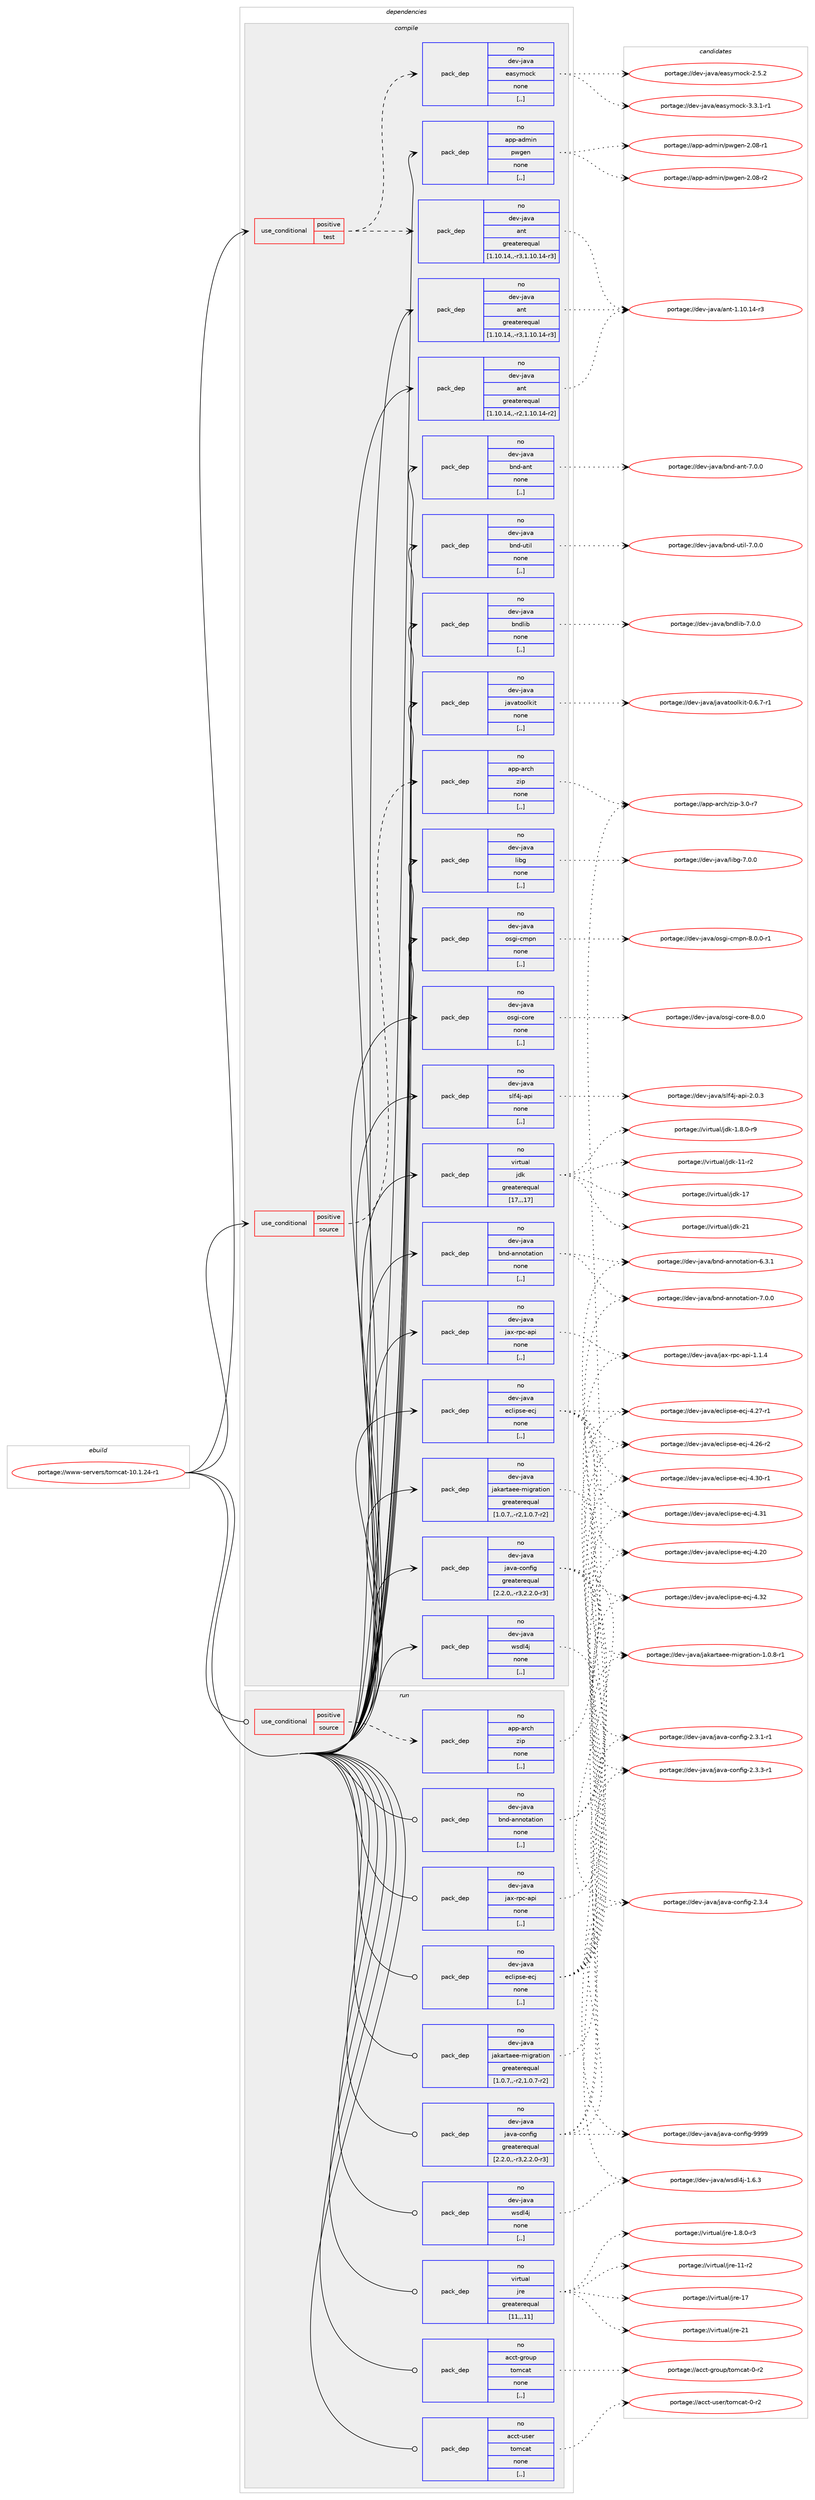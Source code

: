 digraph prolog {

# *************
# Graph options
# *************

newrank=true;
concentrate=true;
compound=true;
graph [rankdir=LR,fontname=Helvetica,fontsize=10,ranksep=1.5];#, ranksep=2.5, nodesep=0.2];
edge  [arrowhead=vee];
node  [fontname=Helvetica,fontsize=10];

# **********
# The ebuild
# **********

subgraph cluster_leftcol {
color=gray;
rank=same;
label=<<i>ebuild</i>>;
id [label="portage://www-servers/tomcat-10.1.24-r1", color=red, width=4, href="../www-servers/tomcat-10.1.24-r1.svg"];
}

# ****************
# The dependencies
# ****************

subgraph cluster_midcol {
color=gray;
label=<<i>dependencies</i>>;
subgraph cluster_compile {
fillcolor="#eeeeee";
style=filled;
label=<<i>compile</i>>;
subgraph cond118331 {
dependency444419 [label=<<TABLE BORDER="0" CELLBORDER="1" CELLSPACING="0" CELLPADDING="4"><TR><TD ROWSPAN="3" CELLPADDING="10">use_conditional</TD></TR><TR><TD>positive</TD></TR><TR><TD>source</TD></TR></TABLE>>, shape=none, color=red];
subgraph pack322791 {
dependency444420 [label=<<TABLE BORDER="0" CELLBORDER="1" CELLSPACING="0" CELLPADDING="4" WIDTH="220"><TR><TD ROWSPAN="6" CELLPADDING="30">pack_dep</TD></TR><TR><TD WIDTH="110">no</TD></TR><TR><TD>app-arch</TD></TR><TR><TD>zip</TD></TR><TR><TD>none</TD></TR><TR><TD>[,,]</TD></TR></TABLE>>, shape=none, color=blue];
}
dependency444419:e -> dependency444420:w [weight=20,style="dashed",arrowhead="vee"];
}
id:e -> dependency444419:w [weight=20,style="solid",arrowhead="vee"];
subgraph cond118332 {
dependency444421 [label=<<TABLE BORDER="0" CELLBORDER="1" CELLSPACING="0" CELLPADDING="4"><TR><TD ROWSPAN="3" CELLPADDING="10">use_conditional</TD></TR><TR><TD>positive</TD></TR><TR><TD>test</TD></TR></TABLE>>, shape=none, color=red];
subgraph pack322792 {
dependency444422 [label=<<TABLE BORDER="0" CELLBORDER="1" CELLSPACING="0" CELLPADDING="4" WIDTH="220"><TR><TD ROWSPAN="6" CELLPADDING="30">pack_dep</TD></TR><TR><TD WIDTH="110">no</TD></TR><TR><TD>dev-java</TD></TR><TR><TD>ant</TD></TR><TR><TD>greaterequal</TD></TR><TR><TD>[1.10.14,,-r3,1.10.14-r3]</TD></TR></TABLE>>, shape=none, color=blue];
}
dependency444421:e -> dependency444422:w [weight=20,style="dashed",arrowhead="vee"];
subgraph pack322793 {
dependency444423 [label=<<TABLE BORDER="0" CELLBORDER="1" CELLSPACING="0" CELLPADDING="4" WIDTH="220"><TR><TD ROWSPAN="6" CELLPADDING="30">pack_dep</TD></TR><TR><TD WIDTH="110">no</TD></TR><TR><TD>dev-java</TD></TR><TR><TD>easymock</TD></TR><TR><TD>none</TD></TR><TR><TD>[,,]</TD></TR></TABLE>>, shape=none, color=blue];
}
dependency444421:e -> dependency444423:w [weight=20,style="dashed",arrowhead="vee"];
}
id:e -> dependency444421:w [weight=20,style="solid",arrowhead="vee"];
subgraph pack322794 {
dependency444424 [label=<<TABLE BORDER="0" CELLBORDER="1" CELLSPACING="0" CELLPADDING="4" WIDTH="220"><TR><TD ROWSPAN="6" CELLPADDING="30">pack_dep</TD></TR><TR><TD WIDTH="110">no</TD></TR><TR><TD>app-admin</TD></TR><TR><TD>pwgen</TD></TR><TR><TD>none</TD></TR><TR><TD>[,,]</TD></TR></TABLE>>, shape=none, color=blue];
}
id:e -> dependency444424:w [weight=20,style="solid",arrowhead="vee"];
subgraph pack322795 {
dependency444425 [label=<<TABLE BORDER="0" CELLBORDER="1" CELLSPACING="0" CELLPADDING="4" WIDTH="220"><TR><TD ROWSPAN="6" CELLPADDING="30">pack_dep</TD></TR><TR><TD WIDTH="110">no</TD></TR><TR><TD>dev-java</TD></TR><TR><TD>ant</TD></TR><TR><TD>greaterequal</TD></TR><TR><TD>[1.10.14,,-r2,1.10.14-r2]</TD></TR></TABLE>>, shape=none, color=blue];
}
id:e -> dependency444425:w [weight=20,style="solid",arrowhead="vee"];
subgraph pack322796 {
dependency444426 [label=<<TABLE BORDER="0" CELLBORDER="1" CELLSPACING="0" CELLPADDING="4" WIDTH="220"><TR><TD ROWSPAN="6" CELLPADDING="30">pack_dep</TD></TR><TR><TD WIDTH="110">no</TD></TR><TR><TD>dev-java</TD></TR><TR><TD>ant</TD></TR><TR><TD>greaterequal</TD></TR><TR><TD>[1.10.14,,-r3,1.10.14-r3]</TD></TR></TABLE>>, shape=none, color=blue];
}
id:e -> dependency444426:w [weight=20,style="solid",arrowhead="vee"];
subgraph pack322797 {
dependency444427 [label=<<TABLE BORDER="0" CELLBORDER="1" CELLSPACING="0" CELLPADDING="4" WIDTH="220"><TR><TD ROWSPAN="6" CELLPADDING="30">pack_dep</TD></TR><TR><TD WIDTH="110">no</TD></TR><TR><TD>dev-java</TD></TR><TR><TD>bnd-annotation</TD></TR><TR><TD>none</TD></TR><TR><TD>[,,]</TD></TR></TABLE>>, shape=none, color=blue];
}
id:e -> dependency444427:w [weight=20,style="solid",arrowhead="vee"];
subgraph pack322798 {
dependency444428 [label=<<TABLE BORDER="0" CELLBORDER="1" CELLSPACING="0" CELLPADDING="4" WIDTH="220"><TR><TD ROWSPAN="6" CELLPADDING="30">pack_dep</TD></TR><TR><TD WIDTH="110">no</TD></TR><TR><TD>dev-java</TD></TR><TR><TD>bnd-ant</TD></TR><TR><TD>none</TD></TR><TR><TD>[,,]</TD></TR></TABLE>>, shape=none, color=blue];
}
id:e -> dependency444428:w [weight=20,style="solid",arrowhead="vee"];
subgraph pack322799 {
dependency444429 [label=<<TABLE BORDER="0" CELLBORDER="1" CELLSPACING="0" CELLPADDING="4" WIDTH="220"><TR><TD ROWSPAN="6" CELLPADDING="30">pack_dep</TD></TR><TR><TD WIDTH="110">no</TD></TR><TR><TD>dev-java</TD></TR><TR><TD>bnd-util</TD></TR><TR><TD>none</TD></TR><TR><TD>[,,]</TD></TR></TABLE>>, shape=none, color=blue];
}
id:e -> dependency444429:w [weight=20,style="solid",arrowhead="vee"];
subgraph pack322800 {
dependency444430 [label=<<TABLE BORDER="0" CELLBORDER="1" CELLSPACING="0" CELLPADDING="4" WIDTH="220"><TR><TD ROWSPAN="6" CELLPADDING="30">pack_dep</TD></TR><TR><TD WIDTH="110">no</TD></TR><TR><TD>dev-java</TD></TR><TR><TD>bndlib</TD></TR><TR><TD>none</TD></TR><TR><TD>[,,]</TD></TR></TABLE>>, shape=none, color=blue];
}
id:e -> dependency444430:w [weight=20,style="solid",arrowhead="vee"];
subgraph pack322801 {
dependency444431 [label=<<TABLE BORDER="0" CELLBORDER="1" CELLSPACING="0" CELLPADDING="4" WIDTH="220"><TR><TD ROWSPAN="6" CELLPADDING="30">pack_dep</TD></TR><TR><TD WIDTH="110">no</TD></TR><TR><TD>dev-java</TD></TR><TR><TD>eclipse-ecj</TD></TR><TR><TD>none</TD></TR><TR><TD>[,,]</TD></TR></TABLE>>, shape=none, color=blue];
}
id:e -> dependency444431:w [weight=20,style="solid",arrowhead="vee"];
subgraph pack322802 {
dependency444432 [label=<<TABLE BORDER="0" CELLBORDER="1" CELLSPACING="0" CELLPADDING="4" WIDTH="220"><TR><TD ROWSPAN="6" CELLPADDING="30">pack_dep</TD></TR><TR><TD WIDTH="110">no</TD></TR><TR><TD>dev-java</TD></TR><TR><TD>jakartaee-migration</TD></TR><TR><TD>greaterequal</TD></TR><TR><TD>[1.0.7,,-r2,1.0.7-r2]</TD></TR></TABLE>>, shape=none, color=blue];
}
id:e -> dependency444432:w [weight=20,style="solid",arrowhead="vee"];
subgraph pack322803 {
dependency444433 [label=<<TABLE BORDER="0" CELLBORDER="1" CELLSPACING="0" CELLPADDING="4" WIDTH="220"><TR><TD ROWSPAN="6" CELLPADDING="30">pack_dep</TD></TR><TR><TD WIDTH="110">no</TD></TR><TR><TD>dev-java</TD></TR><TR><TD>java-config</TD></TR><TR><TD>greaterequal</TD></TR><TR><TD>[2.2.0,,-r3,2.2.0-r3]</TD></TR></TABLE>>, shape=none, color=blue];
}
id:e -> dependency444433:w [weight=20,style="solid",arrowhead="vee"];
subgraph pack322804 {
dependency444434 [label=<<TABLE BORDER="0" CELLBORDER="1" CELLSPACING="0" CELLPADDING="4" WIDTH="220"><TR><TD ROWSPAN="6" CELLPADDING="30">pack_dep</TD></TR><TR><TD WIDTH="110">no</TD></TR><TR><TD>dev-java</TD></TR><TR><TD>javatoolkit</TD></TR><TR><TD>none</TD></TR><TR><TD>[,,]</TD></TR></TABLE>>, shape=none, color=blue];
}
id:e -> dependency444434:w [weight=20,style="solid",arrowhead="vee"];
subgraph pack322805 {
dependency444435 [label=<<TABLE BORDER="0" CELLBORDER="1" CELLSPACING="0" CELLPADDING="4" WIDTH="220"><TR><TD ROWSPAN="6" CELLPADDING="30">pack_dep</TD></TR><TR><TD WIDTH="110">no</TD></TR><TR><TD>dev-java</TD></TR><TR><TD>jax-rpc-api</TD></TR><TR><TD>none</TD></TR><TR><TD>[,,]</TD></TR></TABLE>>, shape=none, color=blue];
}
id:e -> dependency444435:w [weight=20,style="solid",arrowhead="vee"];
subgraph pack322806 {
dependency444436 [label=<<TABLE BORDER="0" CELLBORDER="1" CELLSPACING="0" CELLPADDING="4" WIDTH="220"><TR><TD ROWSPAN="6" CELLPADDING="30">pack_dep</TD></TR><TR><TD WIDTH="110">no</TD></TR><TR><TD>dev-java</TD></TR><TR><TD>libg</TD></TR><TR><TD>none</TD></TR><TR><TD>[,,]</TD></TR></TABLE>>, shape=none, color=blue];
}
id:e -> dependency444436:w [weight=20,style="solid",arrowhead="vee"];
subgraph pack322807 {
dependency444437 [label=<<TABLE BORDER="0" CELLBORDER="1" CELLSPACING="0" CELLPADDING="4" WIDTH="220"><TR><TD ROWSPAN="6" CELLPADDING="30">pack_dep</TD></TR><TR><TD WIDTH="110">no</TD></TR><TR><TD>dev-java</TD></TR><TR><TD>osgi-cmpn</TD></TR><TR><TD>none</TD></TR><TR><TD>[,,]</TD></TR></TABLE>>, shape=none, color=blue];
}
id:e -> dependency444437:w [weight=20,style="solid",arrowhead="vee"];
subgraph pack322808 {
dependency444438 [label=<<TABLE BORDER="0" CELLBORDER="1" CELLSPACING="0" CELLPADDING="4" WIDTH="220"><TR><TD ROWSPAN="6" CELLPADDING="30">pack_dep</TD></TR><TR><TD WIDTH="110">no</TD></TR><TR><TD>dev-java</TD></TR><TR><TD>osgi-core</TD></TR><TR><TD>none</TD></TR><TR><TD>[,,]</TD></TR></TABLE>>, shape=none, color=blue];
}
id:e -> dependency444438:w [weight=20,style="solid",arrowhead="vee"];
subgraph pack322809 {
dependency444439 [label=<<TABLE BORDER="0" CELLBORDER="1" CELLSPACING="0" CELLPADDING="4" WIDTH="220"><TR><TD ROWSPAN="6" CELLPADDING="30">pack_dep</TD></TR><TR><TD WIDTH="110">no</TD></TR><TR><TD>dev-java</TD></TR><TR><TD>slf4j-api</TD></TR><TR><TD>none</TD></TR><TR><TD>[,,]</TD></TR></TABLE>>, shape=none, color=blue];
}
id:e -> dependency444439:w [weight=20,style="solid",arrowhead="vee"];
subgraph pack322810 {
dependency444440 [label=<<TABLE BORDER="0" CELLBORDER="1" CELLSPACING="0" CELLPADDING="4" WIDTH="220"><TR><TD ROWSPAN="6" CELLPADDING="30">pack_dep</TD></TR><TR><TD WIDTH="110">no</TD></TR><TR><TD>dev-java</TD></TR><TR><TD>wsdl4j</TD></TR><TR><TD>none</TD></TR><TR><TD>[,,]</TD></TR></TABLE>>, shape=none, color=blue];
}
id:e -> dependency444440:w [weight=20,style="solid",arrowhead="vee"];
subgraph pack322811 {
dependency444441 [label=<<TABLE BORDER="0" CELLBORDER="1" CELLSPACING="0" CELLPADDING="4" WIDTH="220"><TR><TD ROWSPAN="6" CELLPADDING="30">pack_dep</TD></TR><TR><TD WIDTH="110">no</TD></TR><TR><TD>virtual</TD></TR><TR><TD>jdk</TD></TR><TR><TD>greaterequal</TD></TR><TR><TD>[17,,,17]</TD></TR></TABLE>>, shape=none, color=blue];
}
id:e -> dependency444441:w [weight=20,style="solid",arrowhead="vee"];
}
subgraph cluster_compileandrun {
fillcolor="#eeeeee";
style=filled;
label=<<i>compile and run</i>>;
}
subgraph cluster_run {
fillcolor="#eeeeee";
style=filled;
label=<<i>run</i>>;
subgraph cond118333 {
dependency444442 [label=<<TABLE BORDER="0" CELLBORDER="1" CELLSPACING="0" CELLPADDING="4"><TR><TD ROWSPAN="3" CELLPADDING="10">use_conditional</TD></TR><TR><TD>positive</TD></TR><TR><TD>source</TD></TR></TABLE>>, shape=none, color=red];
subgraph pack322812 {
dependency444443 [label=<<TABLE BORDER="0" CELLBORDER="1" CELLSPACING="0" CELLPADDING="4" WIDTH="220"><TR><TD ROWSPAN="6" CELLPADDING="30">pack_dep</TD></TR><TR><TD WIDTH="110">no</TD></TR><TR><TD>app-arch</TD></TR><TR><TD>zip</TD></TR><TR><TD>none</TD></TR><TR><TD>[,,]</TD></TR></TABLE>>, shape=none, color=blue];
}
dependency444442:e -> dependency444443:w [weight=20,style="dashed",arrowhead="vee"];
}
id:e -> dependency444442:w [weight=20,style="solid",arrowhead="odot"];
subgraph pack322813 {
dependency444444 [label=<<TABLE BORDER="0" CELLBORDER="1" CELLSPACING="0" CELLPADDING="4" WIDTH="220"><TR><TD ROWSPAN="6" CELLPADDING="30">pack_dep</TD></TR><TR><TD WIDTH="110">no</TD></TR><TR><TD>acct-group</TD></TR><TR><TD>tomcat</TD></TR><TR><TD>none</TD></TR><TR><TD>[,,]</TD></TR></TABLE>>, shape=none, color=blue];
}
id:e -> dependency444444:w [weight=20,style="solid",arrowhead="odot"];
subgraph pack322814 {
dependency444445 [label=<<TABLE BORDER="0" CELLBORDER="1" CELLSPACING="0" CELLPADDING="4" WIDTH="220"><TR><TD ROWSPAN="6" CELLPADDING="30">pack_dep</TD></TR><TR><TD WIDTH="110">no</TD></TR><TR><TD>acct-user</TD></TR><TR><TD>tomcat</TD></TR><TR><TD>none</TD></TR><TR><TD>[,,]</TD></TR></TABLE>>, shape=none, color=blue];
}
id:e -> dependency444445:w [weight=20,style="solid",arrowhead="odot"];
subgraph pack322815 {
dependency444446 [label=<<TABLE BORDER="0" CELLBORDER="1" CELLSPACING="0" CELLPADDING="4" WIDTH="220"><TR><TD ROWSPAN="6" CELLPADDING="30">pack_dep</TD></TR><TR><TD WIDTH="110">no</TD></TR><TR><TD>dev-java</TD></TR><TR><TD>bnd-annotation</TD></TR><TR><TD>none</TD></TR><TR><TD>[,,]</TD></TR></TABLE>>, shape=none, color=blue];
}
id:e -> dependency444446:w [weight=20,style="solid",arrowhead="odot"];
subgraph pack322816 {
dependency444447 [label=<<TABLE BORDER="0" CELLBORDER="1" CELLSPACING="0" CELLPADDING="4" WIDTH="220"><TR><TD ROWSPAN="6" CELLPADDING="30">pack_dep</TD></TR><TR><TD WIDTH="110">no</TD></TR><TR><TD>dev-java</TD></TR><TR><TD>eclipse-ecj</TD></TR><TR><TD>none</TD></TR><TR><TD>[,,]</TD></TR></TABLE>>, shape=none, color=blue];
}
id:e -> dependency444447:w [weight=20,style="solid",arrowhead="odot"];
subgraph pack322817 {
dependency444448 [label=<<TABLE BORDER="0" CELLBORDER="1" CELLSPACING="0" CELLPADDING="4" WIDTH="220"><TR><TD ROWSPAN="6" CELLPADDING="30">pack_dep</TD></TR><TR><TD WIDTH="110">no</TD></TR><TR><TD>dev-java</TD></TR><TR><TD>jakartaee-migration</TD></TR><TR><TD>greaterequal</TD></TR><TR><TD>[1.0.7,,-r2,1.0.7-r2]</TD></TR></TABLE>>, shape=none, color=blue];
}
id:e -> dependency444448:w [weight=20,style="solid",arrowhead="odot"];
subgraph pack322818 {
dependency444449 [label=<<TABLE BORDER="0" CELLBORDER="1" CELLSPACING="0" CELLPADDING="4" WIDTH="220"><TR><TD ROWSPAN="6" CELLPADDING="30">pack_dep</TD></TR><TR><TD WIDTH="110">no</TD></TR><TR><TD>dev-java</TD></TR><TR><TD>java-config</TD></TR><TR><TD>greaterequal</TD></TR><TR><TD>[2.2.0,,-r3,2.2.0-r3]</TD></TR></TABLE>>, shape=none, color=blue];
}
id:e -> dependency444449:w [weight=20,style="solid",arrowhead="odot"];
subgraph pack322819 {
dependency444450 [label=<<TABLE BORDER="0" CELLBORDER="1" CELLSPACING="0" CELLPADDING="4" WIDTH="220"><TR><TD ROWSPAN="6" CELLPADDING="30">pack_dep</TD></TR><TR><TD WIDTH="110">no</TD></TR><TR><TD>dev-java</TD></TR><TR><TD>jax-rpc-api</TD></TR><TR><TD>none</TD></TR><TR><TD>[,,]</TD></TR></TABLE>>, shape=none, color=blue];
}
id:e -> dependency444450:w [weight=20,style="solid",arrowhead="odot"];
subgraph pack322820 {
dependency444451 [label=<<TABLE BORDER="0" CELLBORDER="1" CELLSPACING="0" CELLPADDING="4" WIDTH="220"><TR><TD ROWSPAN="6" CELLPADDING="30">pack_dep</TD></TR><TR><TD WIDTH="110">no</TD></TR><TR><TD>dev-java</TD></TR><TR><TD>wsdl4j</TD></TR><TR><TD>none</TD></TR><TR><TD>[,,]</TD></TR></TABLE>>, shape=none, color=blue];
}
id:e -> dependency444451:w [weight=20,style="solid",arrowhead="odot"];
subgraph pack322821 {
dependency444452 [label=<<TABLE BORDER="0" CELLBORDER="1" CELLSPACING="0" CELLPADDING="4" WIDTH="220"><TR><TD ROWSPAN="6" CELLPADDING="30">pack_dep</TD></TR><TR><TD WIDTH="110">no</TD></TR><TR><TD>virtual</TD></TR><TR><TD>jre</TD></TR><TR><TD>greaterequal</TD></TR><TR><TD>[11,,,11]</TD></TR></TABLE>>, shape=none, color=blue];
}
id:e -> dependency444452:w [weight=20,style="solid",arrowhead="odot"];
}
}

# **************
# The candidates
# **************

subgraph cluster_choices {
rank=same;
color=gray;
label=<<i>candidates</i>>;

subgraph choice322791 {
color=black;
nodesep=1;
choice9711211245971149910447122105112455146484511455 [label="portage://app-arch/zip-3.0-r7", color=red, width=4,href="../app-arch/zip-3.0-r7.svg"];
dependency444420:e -> choice9711211245971149910447122105112455146484511455:w [style=dotted,weight="100"];
}
subgraph choice322792 {
color=black;
nodesep=1;
choice100101118451069711897479711011645494649484649524511451 [label="portage://dev-java/ant-1.10.14-r3", color=red, width=4,href="../dev-java/ant-1.10.14-r3.svg"];
dependency444422:e -> choice100101118451069711897479711011645494649484649524511451:w [style=dotted,weight="100"];
}
subgraph choice322793 {
color=black;
nodesep=1;
choice100101118451069711897471019711512110911199107455046534650 [label="portage://dev-java/easymock-2.5.2", color=red, width=4,href="../dev-java/easymock-2.5.2.svg"];
choice1001011184510697118974710197115121109111991074551465146494511449 [label="portage://dev-java/easymock-3.3.1-r1", color=red, width=4,href="../dev-java/easymock-3.3.1-r1.svg"];
dependency444423:e -> choice100101118451069711897471019711512110911199107455046534650:w [style=dotted,weight="100"];
dependency444423:e -> choice1001011184510697118974710197115121109111991074551465146494511449:w [style=dotted,weight="100"];
}
subgraph choice322794 {
color=black;
nodesep=1;
choice9711211245971001091051104711211910310111045504648564511449 [label="portage://app-admin/pwgen-2.08-r1", color=red, width=4,href="../app-admin/pwgen-2.08-r1.svg"];
choice9711211245971001091051104711211910310111045504648564511450 [label="portage://app-admin/pwgen-2.08-r2", color=red, width=4,href="../app-admin/pwgen-2.08-r2.svg"];
dependency444424:e -> choice9711211245971001091051104711211910310111045504648564511449:w [style=dotted,weight="100"];
dependency444424:e -> choice9711211245971001091051104711211910310111045504648564511450:w [style=dotted,weight="100"];
}
subgraph choice322795 {
color=black;
nodesep=1;
choice100101118451069711897479711011645494649484649524511451 [label="portage://dev-java/ant-1.10.14-r3", color=red, width=4,href="../dev-java/ant-1.10.14-r3.svg"];
dependency444425:e -> choice100101118451069711897479711011645494649484649524511451:w [style=dotted,weight="100"];
}
subgraph choice322796 {
color=black;
nodesep=1;
choice100101118451069711897479711011645494649484649524511451 [label="portage://dev-java/ant-1.10.14-r3", color=red, width=4,href="../dev-java/ant-1.10.14-r3.svg"];
dependency444426:e -> choice100101118451069711897479711011645494649484649524511451:w [style=dotted,weight="100"];
}
subgraph choice322797 {
color=black;
nodesep=1;
choice1001011184510697118974798110100459711011011111697116105111110455446514649 [label="portage://dev-java/bnd-annotation-6.3.1", color=red, width=4,href="../dev-java/bnd-annotation-6.3.1.svg"];
choice1001011184510697118974798110100459711011011111697116105111110455546484648 [label="portage://dev-java/bnd-annotation-7.0.0", color=red, width=4,href="../dev-java/bnd-annotation-7.0.0.svg"];
dependency444427:e -> choice1001011184510697118974798110100459711011011111697116105111110455446514649:w [style=dotted,weight="100"];
dependency444427:e -> choice1001011184510697118974798110100459711011011111697116105111110455546484648:w [style=dotted,weight="100"];
}
subgraph choice322798 {
color=black;
nodesep=1;
choice10010111845106971189747981101004597110116455546484648 [label="portage://dev-java/bnd-ant-7.0.0", color=red, width=4,href="../dev-java/bnd-ant-7.0.0.svg"];
dependency444428:e -> choice10010111845106971189747981101004597110116455546484648:w [style=dotted,weight="100"];
}
subgraph choice322799 {
color=black;
nodesep=1;
choice100101118451069711897479811010045117116105108455546484648 [label="portage://dev-java/bnd-util-7.0.0", color=red, width=4,href="../dev-java/bnd-util-7.0.0.svg"];
dependency444429:e -> choice100101118451069711897479811010045117116105108455546484648:w [style=dotted,weight="100"];
}
subgraph choice322800 {
color=black;
nodesep=1;
choice100101118451069711897479811010010810598455546484648 [label="portage://dev-java/bndlib-7.0.0", color=red, width=4,href="../dev-java/bndlib-7.0.0.svg"];
dependency444430:e -> choice100101118451069711897479811010010810598455546484648:w [style=dotted,weight="100"];
}
subgraph choice322801 {
color=black;
nodesep=1;
choice100101118451069711897471019910810511211510145101991064552465048 [label="portage://dev-java/eclipse-ecj-4.20", color=red, width=4,href="../dev-java/eclipse-ecj-4.20.svg"];
choice1001011184510697118974710199108105112115101451019910645524650544511450 [label="portage://dev-java/eclipse-ecj-4.26-r2", color=red, width=4,href="../dev-java/eclipse-ecj-4.26-r2.svg"];
choice1001011184510697118974710199108105112115101451019910645524650554511449 [label="portage://dev-java/eclipse-ecj-4.27-r1", color=red, width=4,href="../dev-java/eclipse-ecj-4.27-r1.svg"];
choice1001011184510697118974710199108105112115101451019910645524651484511449 [label="portage://dev-java/eclipse-ecj-4.30-r1", color=red, width=4,href="../dev-java/eclipse-ecj-4.30-r1.svg"];
choice100101118451069711897471019910810511211510145101991064552465149 [label="portage://dev-java/eclipse-ecj-4.31", color=red, width=4,href="../dev-java/eclipse-ecj-4.31.svg"];
choice100101118451069711897471019910810511211510145101991064552465150 [label="portage://dev-java/eclipse-ecj-4.32", color=red, width=4,href="../dev-java/eclipse-ecj-4.32.svg"];
dependency444431:e -> choice100101118451069711897471019910810511211510145101991064552465048:w [style=dotted,weight="100"];
dependency444431:e -> choice1001011184510697118974710199108105112115101451019910645524650544511450:w [style=dotted,weight="100"];
dependency444431:e -> choice1001011184510697118974710199108105112115101451019910645524650554511449:w [style=dotted,weight="100"];
dependency444431:e -> choice1001011184510697118974710199108105112115101451019910645524651484511449:w [style=dotted,weight="100"];
dependency444431:e -> choice100101118451069711897471019910810511211510145101991064552465149:w [style=dotted,weight="100"];
dependency444431:e -> choice100101118451069711897471019910810511211510145101991064552465150:w [style=dotted,weight="100"];
}
subgraph choice322802 {
color=black;
nodesep=1;
choice1001011184510697118974710697107971141169710110145109105103114971161051111104549464846564511449 [label="portage://dev-java/jakartaee-migration-1.0.8-r1", color=red, width=4,href="../dev-java/jakartaee-migration-1.0.8-r1.svg"];
dependency444432:e -> choice1001011184510697118974710697107971141169710110145109105103114971161051111104549464846564511449:w [style=dotted,weight="100"];
}
subgraph choice322803 {
color=black;
nodesep=1;
choice10010111845106971189747106971189745991111101021051034550465146494511449 [label="portage://dev-java/java-config-2.3.1-r1", color=red, width=4,href="../dev-java/java-config-2.3.1-r1.svg"];
choice10010111845106971189747106971189745991111101021051034550465146514511449 [label="portage://dev-java/java-config-2.3.3-r1", color=red, width=4,href="../dev-java/java-config-2.3.3-r1.svg"];
choice1001011184510697118974710697118974599111110102105103455046514652 [label="portage://dev-java/java-config-2.3.4", color=red, width=4,href="../dev-java/java-config-2.3.4.svg"];
choice10010111845106971189747106971189745991111101021051034557575757 [label="portage://dev-java/java-config-9999", color=red, width=4,href="../dev-java/java-config-9999.svg"];
dependency444433:e -> choice10010111845106971189747106971189745991111101021051034550465146494511449:w [style=dotted,weight="100"];
dependency444433:e -> choice10010111845106971189747106971189745991111101021051034550465146514511449:w [style=dotted,weight="100"];
dependency444433:e -> choice1001011184510697118974710697118974599111110102105103455046514652:w [style=dotted,weight="100"];
dependency444433:e -> choice10010111845106971189747106971189745991111101021051034557575757:w [style=dotted,weight="100"];
}
subgraph choice322804 {
color=black;
nodesep=1;
choice1001011184510697118974710697118971161111111081071051164548465446554511449 [label="portage://dev-java/javatoolkit-0.6.7-r1", color=red, width=4,href="../dev-java/javatoolkit-0.6.7-r1.svg"];
dependency444434:e -> choice1001011184510697118974710697118971161111111081071051164548465446554511449:w [style=dotted,weight="100"];
}
subgraph choice322805 {
color=black;
nodesep=1;
choice100101118451069711897471069712045114112994597112105454946494652 [label="portage://dev-java/jax-rpc-api-1.1.4", color=red, width=4,href="../dev-java/jax-rpc-api-1.1.4.svg"];
dependency444435:e -> choice100101118451069711897471069712045114112994597112105454946494652:w [style=dotted,weight="100"];
}
subgraph choice322806 {
color=black;
nodesep=1;
choice1001011184510697118974710810598103455546484648 [label="portage://dev-java/libg-7.0.0", color=red, width=4,href="../dev-java/libg-7.0.0.svg"];
dependency444436:e -> choice1001011184510697118974710810598103455546484648:w [style=dotted,weight="100"];
}
subgraph choice322807 {
color=black;
nodesep=1;
choice1001011184510697118974711111510310545991091121104556464846484511449 [label="portage://dev-java/osgi-cmpn-8.0.0-r1", color=red, width=4,href="../dev-java/osgi-cmpn-8.0.0-r1.svg"];
dependency444437:e -> choice1001011184510697118974711111510310545991091121104556464846484511449:w [style=dotted,weight="100"];
}
subgraph choice322808 {
color=black;
nodesep=1;
choice100101118451069711897471111151031054599111114101455646484648 [label="portage://dev-java/osgi-core-8.0.0", color=red, width=4,href="../dev-java/osgi-core-8.0.0.svg"];
dependency444438:e -> choice100101118451069711897471111151031054599111114101455646484648:w [style=dotted,weight="100"];
}
subgraph choice322809 {
color=black;
nodesep=1;
choice10010111845106971189747115108102521064597112105455046484651 [label="portage://dev-java/slf4j-api-2.0.3", color=red, width=4,href="../dev-java/slf4j-api-2.0.3.svg"];
dependency444439:e -> choice10010111845106971189747115108102521064597112105455046484651:w [style=dotted,weight="100"];
}
subgraph choice322810 {
color=black;
nodesep=1;
choice1001011184510697118974711911510010852106454946544651 [label="portage://dev-java/wsdl4j-1.6.3", color=red, width=4,href="../dev-java/wsdl4j-1.6.3.svg"];
dependency444440:e -> choice1001011184510697118974711911510010852106454946544651:w [style=dotted,weight="100"];
}
subgraph choice322811 {
color=black;
nodesep=1;
choice11810511411611797108471061001074549465646484511457 [label="portage://virtual/jdk-1.8.0-r9", color=red, width=4,href="../virtual/jdk-1.8.0-r9.svg"];
choice11810511411611797108471061001074549494511450 [label="portage://virtual/jdk-11-r2", color=red, width=4,href="../virtual/jdk-11-r2.svg"];
choice1181051141161179710847106100107454955 [label="portage://virtual/jdk-17", color=red, width=4,href="../virtual/jdk-17.svg"];
choice1181051141161179710847106100107455049 [label="portage://virtual/jdk-21", color=red, width=4,href="../virtual/jdk-21.svg"];
dependency444441:e -> choice11810511411611797108471061001074549465646484511457:w [style=dotted,weight="100"];
dependency444441:e -> choice11810511411611797108471061001074549494511450:w [style=dotted,weight="100"];
dependency444441:e -> choice1181051141161179710847106100107454955:w [style=dotted,weight="100"];
dependency444441:e -> choice1181051141161179710847106100107455049:w [style=dotted,weight="100"];
}
subgraph choice322812 {
color=black;
nodesep=1;
choice9711211245971149910447122105112455146484511455 [label="portage://app-arch/zip-3.0-r7", color=red, width=4,href="../app-arch/zip-3.0-r7.svg"];
dependency444443:e -> choice9711211245971149910447122105112455146484511455:w [style=dotted,weight="100"];
}
subgraph choice322813 {
color=black;
nodesep=1;
choice9799991164510311411111711247116111109999711645484511450 [label="portage://acct-group/tomcat-0-r2", color=red, width=4,href="../acct-group/tomcat-0-r2.svg"];
dependency444444:e -> choice9799991164510311411111711247116111109999711645484511450:w [style=dotted,weight="100"];
}
subgraph choice322814 {
color=black;
nodesep=1;
choice9799991164511711510111447116111109999711645484511450 [label="portage://acct-user/tomcat-0-r2", color=red, width=4,href="../acct-user/tomcat-0-r2.svg"];
dependency444445:e -> choice9799991164511711510111447116111109999711645484511450:w [style=dotted,weight="100"];
}
subgraph choice322815 {
color=black;
nodesep=1;
choice1001011184510697118974798110100459711011011111697116105111110455446514649 [label="portage://dev-java/bnd-annotation-6.3.1", color=red, width=4,href="../dev-java/bnd-annotation-6.3.1.svg"];
choice1001011184510697118974798110100459711011011111697116105111110455546484648 [label="portage://dev-java/bnd-annotation-7.0.0", color=red, width=4,href="../dev-java/bnd-annotation-7.0.0.svg"];
dependency444446:e -> choice1001011184510697118974798110100459711011011111697116105111110455446514649:w [style=dotted,weight="100"];
dependency444446:e -> choice1001011184510697118974798110100459711011011111697116105111110455546484648:w [style=dotted,weight="100"];
}
subgraph choice322816 {
color=black;
nodesep=1;
choice100101118451069711897471019910810511211510145101991064552465048 [label="portage://dev-java/eclipse-ecj-4.20", color=red, width=4,href="../dev-java/eclipse-ecj-4.20.svg"];
choice1001011184510697118974710199108105112115101451019910645524650544511450 [label="portage://dev-java/eclipse-ecj-4.26-r2", color=red, width=4,href="../dev-java/eclipse-ecj-4.26-r2.svg"];
choice1001011184510697118974710199108105112115101451019910645524650554511449 [label="portage://dev-java/eclipse-ecj-4.27-r1", color=red, width=4,href="../dev-java/eclipse-ecj-4.27-r1.svg"];
choice1001011184510697118974710199108105112115101451019910645524651484511449 [label="portage://dev-java/eclipse-ecj-4.30-r1", color=red, width=4,href="../dev-java/eclipse-ecj-4.30-r1.svg"];
choice100101118451069711897471019910810511211510145101991064552465149 [label="portage://dev-java/eclipse-ecj-4.31", color=red, width=4,href="../dev-java/eclipse-ecj-4.31.svg"];
choice100101118451069711897471019910810511211510145101991064552465150 [label="portage://dev-java/eclipse-ecj-4.32", color=red, width=4,href="../dev-java/eclipse-ecj-4.32.svg"];
dependency444447:e -> choice100101118451069711897471019910810511211510145101991064552465048:w [style=dotted,weight="100"];
dependency444447:e -> choice1001011184510697118974710199108105112115101451019910645524650544511450:w [style=dotted,weight="100"];
dependency444447:e -> choice1001011184510697118974710199108105112115101451019910645524650554511449:w [style=dotted,weight="100"];
dependency444447:e -> choice1001011184510697118974710199108105112115101451019910645524651484511449:w [style=dotted,weight="100"];
dependency444447:e -> choice100101118451069711897471019910810511211510145101991064552465149:w [style=dotted,weight="100"];
dependency444447:e -> choice100101118451069711897471019910810511211510145101991064552465150:w [style=dotted,weight="100"];
}
subgraph choice322817 {
color=black;
nodesep=1;
choice1001011184510697118974710697107971141169710110145109105103114971161051111104549464846564511449 [label="portage://dev-java/jakartaee-migration-1.0.8-r1", color=red, width=4,href="../dev-java/jakartaee-migration-1.0.8-r1.svg"];
dependency444448:e -> choice1001011184510697118974710697107971141169710110145109105103114971161051111104549464846564511449:w [style=dotted,weight="100"];
}
subgraph choice322818 {
color=black;
nodesep=1;
choice10010111845106971189747106971189745991111101021051034550465146494511449 [label="portage://dev-java/java-config-2.3.1-r1", color=red, width=4,href="../dev-java/java-config-2.3.1-r1.svg"];
choice10010111845106971189747106971189745991111101021051034550465146514511449 [label="portage://dev-java/java-config-2.3.3-r1", color=red, width=4,href="../dev-java/java-config-2.3.3-r1.svg"];
choice1001011184510697118974710697118974599111110102105103455046514652 [label="portage://dev-java/java-config-2.3.4", color=red, width=4,href="../dev-java/java-config-2.3.4.svg"];
choice10010111845106971189747106971189745991111101021051034557575757 [label="portage://dev-java/java-config-9999", color=red, width=4,href="../dev-java/java-config-9999.svg"];
dependency444449:e -> choice10010111845106971189747106971189745991111101021051034550465146494511449:w [style=dotted,weight="100"];
dependency444449:e -> choice10010111845106971189747106971189745991111101021051034550465146514511449:w [style=dotted,weight="100"];
dependency444449:e -> choice1001011184510697118974710697118974599111110102105103455046514652:w [style=dotted,weight="100"];
dependency444449:e -> choice10010111845106971189747106971189745991111101021051034557575757:w [style=dotted,weight="100"];
}
subgraph choice322819 {
color=black;
nodesep=1;
choice100101118451069711897471069712045114112994597112105454946494652 [label="portage://dev-java/jax-rpc-api-1.1.4", color=red, width=4,href="../dev-java/jax-rpc-api-1.1.4.svg"];
dependency444450:e -> choice100101118451069711897471069712045114112994597112105454946494652:w [style=dotted,weight="100"];
}
subgraph choice322820 {
color=black;
nodesep=1;
choice1001011184510697118974711911510010852106454946544651 [label="portage://dev-java/wsdl4j-1.6.3", color=red, width=4,href="../dev-java/wsdl4j-1.6.3.svg"];
dependency444451:e -> choice1001011184510697118974711911510010852106454946544651:w [style=dotted,weight="100"];
}
subgraph choice322821 {
color=black;
nodesep=1;
choice11810511411611797108471061141014549465646484511451 [label="portage://virtual/jre-1.8.0-r3", color=red, width=4,href="../virtual/jre-1.8.0-r3.svg"];
choice11810511411611797108471061141014549494511450 [label="portage://virtual/jre-11-r2", color=red, width=4,href="../virtual/jre-11-r2.svg"];
choice1181051141161179710847106114101454955 [label="portage://virtual/jre-17", color=red, width=4,href="../virtual/jre-17.svg"];
choice1181051141161179710847106114101455049 [label="portage://virtual/jre-21", color=red, width=4,href="../virtual/jre-21.svg"];
dependency444452:e -> choice11810511411611797108471061141014549465646484511451:w [style=dotted,weight="100"];
dependency444452:e -> choice11810511411611797108471061141014549494511450:w [style=dotted,weight="100"];
dependency444452:e -> choice1181051141161179710847106114101454955:w [style=dotted,weight="100"];
dependency444452:e -> choice1181051141161179710847106114101455049:w [style=dotted,weight="100"];
}
}

}
